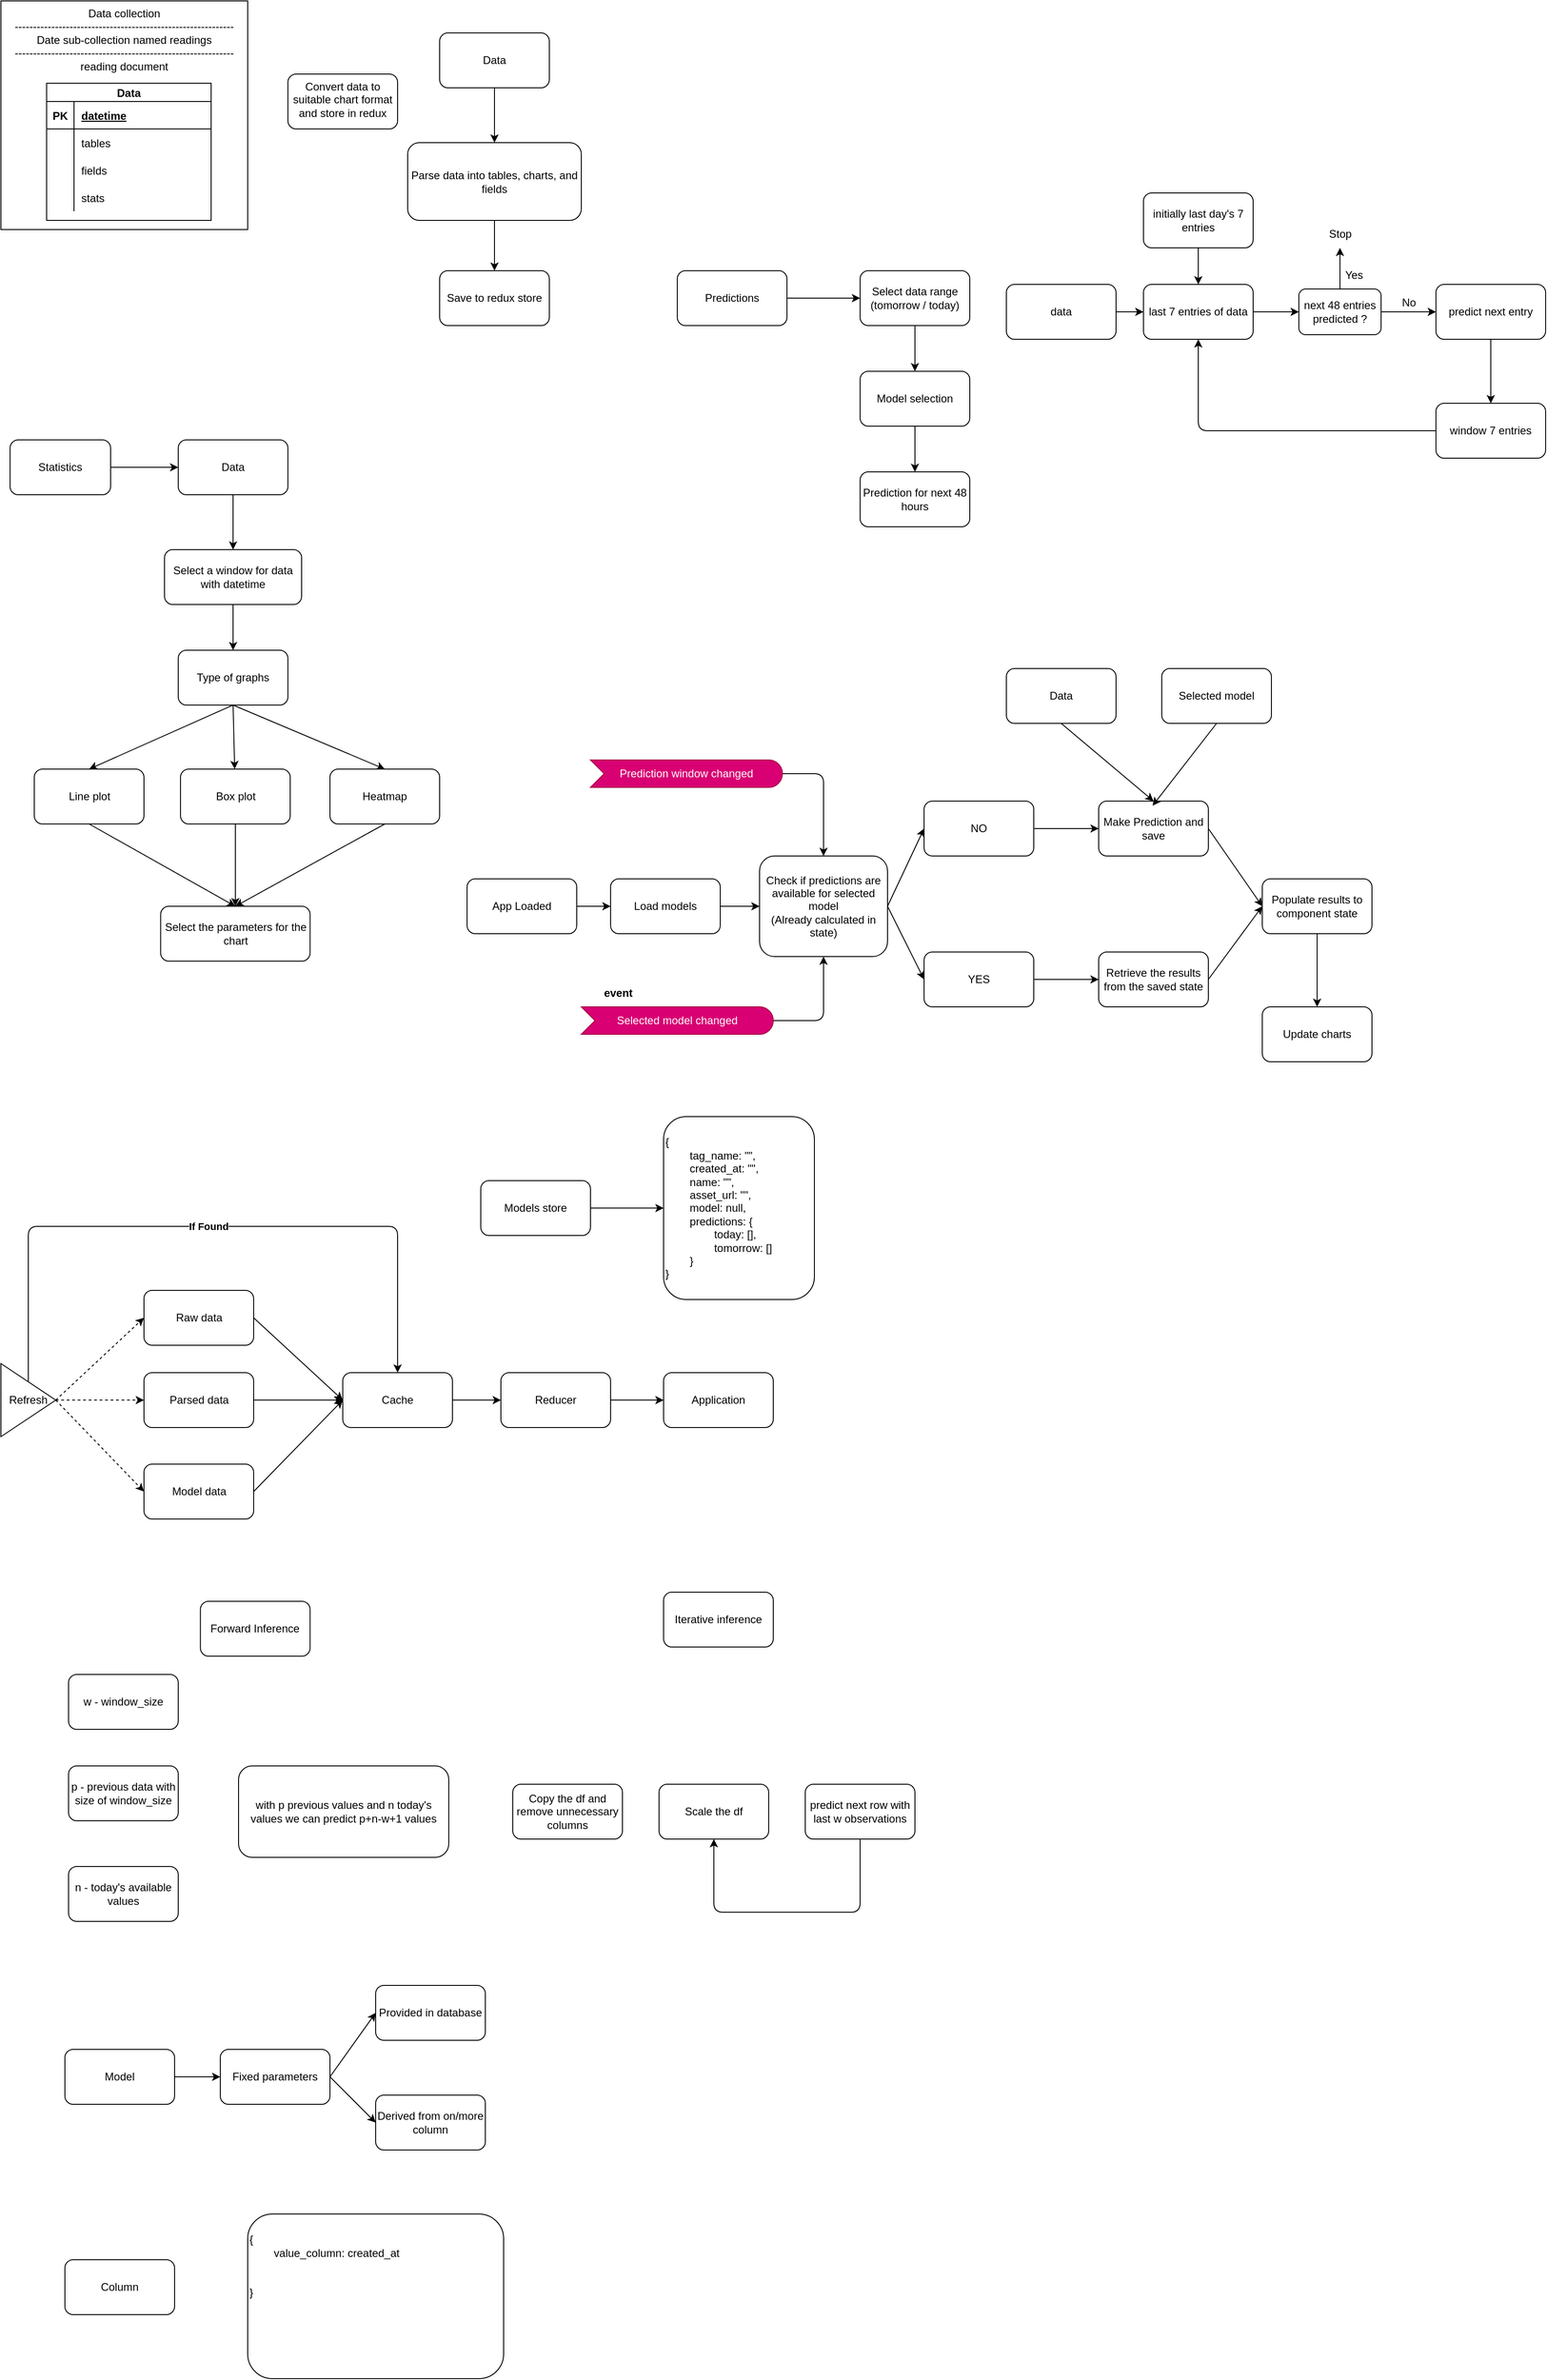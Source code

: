 <mxfile>
    <diagram id="OsiVXq3Ke1_REz8UTl2e" name="Page-1">
        <mxGraphModel dx="667" dy="476" grid="1" gridSize="10" guides="1" tooltips="1" connect="1" arrows="1" fold="1" page="1" pageScale="1" pageWidth="827" pageHeight="1169" math="0" shadow="0">
            <root>
                <mxCell id="0"/>
                <mxCell id="1" parent="0"/>
                <mxCell id="27" value="" style="group;verticalAlign=bottom;labelPosition=center;verticalLabelPosition=top;align=center;" parent="1" vertex="1" connectable="0">
                    <mxGeometry x="40" y="160" width="270" height="250" as="geometry"/>
                </mxCell>
                <mxCell id="26" value="Data collection&lt;br&gt;------------------------------------------------------------&lt;br&gt;Date sub-collection named readings&lt;br&gt;------------------------------------------------------------&lt;br&gt;reading document" style="whiteSpace=wrap;html=1;verticalAlign=top;" parent="27" vertex="1">
                    <mxGeometry width="270" height="250" as="geometry"/>
                </mxCell>
                <mxCell id="7" value="Data" style="shape=table;startSize=20;container=1;collapsible=1;childLayout=tableLayout;fixedRows=1;rowLines=0;fontStyle=1;align=center;resizeLast=1;" parent="27" vertex="1">
                    <mxGeometry x="50" y="90" width="180" height="150" as="geometry"/>
                </mxCell>
                <mxCell id="8" value="" style="shape=tableRow;horizontal=0;startSize=0;swimlaneHead=0;swimlaneBody=0;fillColor=none;collapsible=0;dropTarget=0;points=[[0,0.5],[1,0.5]];portConstraint=eastwest;top=0;left=0;right=0;bottom=1;" parent="7" vertex="1">
                    <mxGeometry y="20" width="180" height="30" as="geometry"/>
                </mxCell>
                <mxCell id="9" value="PK" style="shape=partialRectangle;connectable=0;fillColor=none;top=0;left=0;bottom=0;right=0;fontStyle=1;overflow=hidden;" parent="8" vertex="1">
                    <mxGeometry width="30" height="30" as="geometry">
                        <mxRectangle width="30" height="30" as="alternateBounds"/>
                    </mxGeometry>
                </mxCell>
                <mxCell id="10" value="datetime" style="shape=partialRectangle;connectable=0;fillColor=none;top=0;left=0;bottom=0;right=0;align=left;spacingLeft=6;fontStyle=5;overflow=hidden;" parent="8" vertex="1">
                    <mxGeometry x="30" width="150" height="30" as="geometry">
                        <mxRectangle width="150" height="30" as="alternateBounds"/>
                    </mxGeometry>
                </mxCell>
                <mxCell id="11" value="" style="shape=tableRow;horizontal=0;startSize=0;swimlaneHead=0;swimlaneBody=0;fillColor=none;collapsible=0;dropTarget=0;points=[[0,0.5],[1,0.5]];portConstraint=eastwest;top=0;left=0;right=0;bottom=0;" parent="7" vertex="1">
                    <mxGeometry y="50" width="180" height="30" as="geometry"/>
                </mxCell>
                <mxCell id="12" value="" style="shape=partialRectangle;connectable=0;fillColor=none;top=0;left=0;bottom=0;right=0;editable=1;overflow=hidden;" parent="11" vertex="1">
                    <mxGeometry width="30" height="30" as="geometry">
                        <mxRectangle width="30" height="30" as="alternateBounds"/>
                    </mxGeometry>
                </mxCell>
                <mxCell id="13" value="tables" style="shape=partialRectangle;connectable=0;fillColor=none;top=0;left=0;bottom=0;right=0;align=left;spacingLeft=6;overflow=hidden;" parent="11" vertex="1">
                    <mxGeometry x="30" width="150" height="30" as="geometry">
                        <mxRectangle width="150" height="30" as="alternateBounds"/>
                    </mxGeometry>
                </mxCell>
                <mxCell id="14" value="" style="shape=tableRow;horizontal=0;startSize=0;swimlaneHead=0;swimlaneBody=0;fillColor=none;collapsible=0;dropTarget=0;points=[[0,0.5],[1,0.5]];portConstraint=eastwest;top=0;left=0;right=0;bottom=0;" parent="7" vertex="1">
                    <mxGeometry y="80" width="180" height="30" as="geometry"/>
                </mxCell>
                <mxCell id="15" value="" style="shape=partialRectangle;connectable=0;fillColor=none;top=0;left=0;bottom=0;right=0;editable=1;overflow=hidden;" parent="14" vertex="1">
                    <mxGeometry width="30" height="30" as="geometry">
                        <mxRectangle width="30" height="30" as="alternateBounds"/>
                    </mxGeometry>
                </mxCell>
                <mxCell id="16" value="fields" style="shape=partialRectangle;connectable=0;fillColor=none;top=0;left=0;bottom=0;right=0;align=left;spacingLeft=6;overflow=hidden;" parent="14" vertex="1">
                    <mxGeometry x="30" width="150" height="30" as="geometry">
                        <mxRectangle width="150" height="30" as="alternateBounds"/>
                    </mxGeometry>
                </mxCell>
                <mxCell id="17" value="" style="shape=tableRow;horizontal=0;startSize=0;swimlaneHead=0;swimlaneBody=0;fillColor=none;collapsible=0;dropTarget=0;points=[[0,0.5],[1,0.5]];portConstraint=eastwest;top=0;left=0;right=0;bottom=0;" parent="7" vertex="1">
                    <mxGeometry y="110" width="180" height="30" as="geometry"/>
                </mxCell>
                <mxCell id="18" value="" style="shape=partialRectangle;connectable=0;fillColor=none;top=0;left=0;bottom=0;right=0;editable=1;overflow=hidden;" parent="17" vertex="1">
                    <mxGeometry width="30" height="30" as="geometry">
                        <mxRectangle width="30" height="30" as="alternateBounds"/>
                    </mxGeometry>
                </mxCell>
                <mxCell id="19" value="stats" style="shape=partialRectangle;connectable=0;fillColor=none;top=0;left=0;bottom=0;right=0;align=left;spacingLeft=6;overflow=hidden;" parent="17" vertex="1">
                    <mxGeometry x="30" width="150" height="30" as="geometry">
                        <mxRectangle width="150" height="30" as="alternateBounds"/>
                    </mxGeometry>
                </mxCell>
                <mxCell id="30" value="Convert data to suitable chart format and store in redux" style="rounded=1;whiteSpace=wrap;html=1;verticalAlign=top;" parent="1" vertex="1">
                    <mxGeometry x="354" y="240" width="120" height="60" as="geometry"/>
                </mxCell>
                <mxCell id="34" value="" style="edgeStyle=none;html=1;" parent="1" source="32" target="33" edge="1">
                    <mxGeometry relative="1" as="geometry"/>
                </mxCell>
                <mxCell id="32" value="Data" style="rounded=1;whiteSpace=wrap;html=1;" parent="1" vertex="1">
                    <mxGeometry x="520" y="195" width="120" height="60" as="geometry"/>
                </mxCell>
                <mxCell id="36" value="" style="edgeStyle=none;html=1;" parent="1" source="33" target="35" edge="1">
                    <mxGeometry relative="1" as="geometry"/>
                </mxCell>
                <mxCell id="33" value="Parse data into tables, charts, and fields" style="rounded=1;whiteSpace=wrap;html=1;" parent="1" vertex="1">
                    <mxGeometry x="485" y="315" width="190" height="85" as="geometry"/>
                </mxCell>
                <mxCell id="35" value="Save to redux store" style="rounded=1;whiteSpace=wrap;html=1;" parent="1" vertex="1">
                    <mxGeometry x="520" y="455" width="120" height="60" as="geometry"/>
                </mxCell>
                <mxCell id="39" style="edgeStyle=none;html=1;entryX=0;entryY=0.5;entryDx=0;entryDy=0;" parent="1" source="37" target="38" edge="1">
                    <mxGeometry relative="1" as="geometry"/>
                </mxCell>
                <mxCell id="37" value="Statistics" style="rounded=1;whiteSpace=wrap;html=1;" parent="1" vertex="1">
                    <mxGeometry x="50" y="640" width="110" height="60" as="geometry"/>
                </mxCell>
                <mxCell id="41" style="edgeStyle=none;html=1;exitX=0.5;exitY=1;exitDx=0;exitDy=0;entryX=0.5;entryY=0;entryDx=0;entryDy=0;" parent="1" source="38" target="40" edge="1">
                    <mxGeometry relative="1" as="geometry"/>
                </mxCell>
                <mxCell id="38" value="Data" style="rounded=1;whiteSpace=wrap;html=1;" parent="1" vertex="1">
                    <mxGeometry x="234" y="640" width="120" height="60" as="geometry"/>
                </mxCell>
                <mxCell id="43" style="edgeStyle=none;html=1;entryX=0.5;entryY=0;entryDx=0;entryDy=0;" parent="1" source="40" target="44" edge="1">
                    <mxGeometry relative="1" as="geometry">
                        <mxPoint x="294" y="890" as="targetPoint"/>
                    </mxGeometry>
                </mxCell>
                <mxCell id="40" value="Select a window for data with datetime" style="whiteSpace=wrap;html=1;rounded=1;" parent="1" vertex="1">
                    <mxGeometry x="219" y="760" width="150" height="60" as="geometry"/>
                </mxCell>
                <mxCell id="48" style="edgeStyle=none;html=1;entryX=0.5;entryY=0;entryDx=0;entryDy=0;exitX=0.5;exitY=1;exitDx=0;exitDy=0;" parent="1" source="44" target="45" edge="1">
                    <mxGeometry relative="1" as="geometry"/>
                </mxCell>
                <mxCell id="49" style="edgeStyle=none;html=1;exitX=0.5;exitY=1;exitDx=0;exitDy=0;" parent="1" source="44" target="46" edge="1">
                    <mxGeometry relative="1" as="geometry">
                        <mxPoint x="350" y="970" as="sourcePoint"/>
                    </mxGeometry>
                </mxCell>
                <mxCell id="50" style="edgeStyle=none;html=1;exitX=0.5;exitY=1;exitDx=0;exitDy=0;entryX=0.5;entryY=0;entryDx=0;entryDy=0;" parent="1" source="44" target="47" edge="1">
                    <mxGeometry relative="1" as="geometry"/>
                </mxCell>
                <mxCell id="44" value="Type of graphs" style="rounded=1;whiteSpace=wrap;html=1;" parent="1" vertex="1">
                    <mxGeometry x="234" y="870" width="120" height="60" as="geometry"/>
                </mxCell>
                <mxCell id="52" style="edgeStyle=none;html=1;exitX=0.5;exitY=1;exitDx=0;exitDy=0;entryX=0.5;entryY=0;entryDx=0;entryDy=0;" parent="1" source="45" target="51" edge="1">
                    <mxGeometry relative="1" as="geometry"/>
                </mxCell>
                <mxCell id="45" value="Line plot" style="whiteSpace=wrap;html=1;rounded=1;" parent="1" vertex="1">
                    <mxGeometry x="76.5" y="1000" width="120" height="60" as="geometry"/>
                </mxCell>
                <mxCell id="53" style="edgeStyle=none;html=1;exitX=0.5;exitY=1;exitDx=0;exitDy=0;entryX=0.5;entryY=0;entryDx=0;entryDy=0;" parent="1" source="46" target="51" edge="1">
                    <mxGeometry relative="1" as="geometry">
                        <mxPoint x="296" y="1160" as="targetPoint"/>
                    </mxGeometry>
                </mxCell>
                <mxCell id="46" value="Box plot" style="whiteSpace=wrap;html=1;rounded=1;" parent="1" vertex="1">
                    <mxGeometry x="236.5" y="1000" width="120" height="60" as="geometry"/>
                </mxCell>
                <mxCell id="54" style="edgeStyle=none;html=1;exitX=0.5;exitY=1;exitDx=0;exitDy=0;entryX=0.5;entryY=0;entryDx=0;entryDy=0;" parent="1" source="47" target="51" edge="1">
                    <mxGeometry relative="1" as="geometry">
                        <mxPoint x="290" y="1160" as="targetPoint"/>
                    </mxGeometry>
                </mxCell>
                <mxCell id="47" value="Heatmap" style="whiteSpace=wrap;html=1;rounded=1;" parent="1" vertex="1">
                    <mxGeometry x="400" y="1000" width="120" height="60" as="geometry"/>
                </mxCell>
                <mxCell id="51" value="Select the parameters for the chart" style="whiteSpace=wrap;html=1;rounded=1;" parent="1" vertex="1">
                    <mxGeometry x="214.75" y="1150" width="163.5" height="60" as="geometry"/>
                </mxCell>
                <mxCell id="57" style="edgeStyle=none;html=1;exitX=1;exitY=0.5;exitDx=0;exitDy=0;" parent="1" source="55" target="56" edge="1">
                    <mxGeometry relative="1" as="geometry"/>
                </mxCell>
                <mxCell id="55" value="Predictions" style="rounded=1;whiteSpace=wrap;html=1;" parent="1" vertex="1">
                    <mxGeometry x="780" y="455" width="120" height="60" as="geometry"/>
                </mxCell>
                <mxCell id="59" style="edgeStyle=none;html=1;entryX=0.5;entryY=0;entryDx=0;entryDy=0;exitX=0.5;exitY=1;exitDx=0;exitDy=0;" parent="1" source="56" target="58" edge="1">
                    <mxGeometry relative="1" as="geometry"/>
                </mxCell>
                <mxCell id="56" value="Select data range (tomorrow / today)" style="whiteSpace=wrap;html=1;rounded=1;" parent="1" vertex="1">
                    <mxGeometry x="980" y="455" width="120" height="60" as="geometry"/>
                </mxCell>
                <mxCell id="61" style="edgeStyle=none;html=1;exitX=0.5;exitY=1;exitDx=0;exitDy=0;" parent="1" source="58" target="60" edge="1">
                    <mxGeometry relative="1" as="geometry"/>
                </mxCell>
                <mxCell id="58" value="Model selection" style="whiteSpace=wrap;html=1;rounded=1;" parent="1" vertex="1">
                    <mxGeometry x="980" y="565" width="120" height="60" as="geometry"/>
                </mxCell>
                <mxCell id="60" value="Prediction for next 48 hours" style="whiteSpace=wrap;html=1;rounded=1;" parent="1" vertex="1">
                    <mxGeometry x="980" y="675" width="120" height="60" as="geometry"/>
                </mxCell>
                <mxCell id="73" value="" style="edgeStyle=none;html=1;" parent="1" source="69" target="72" edge="1">
                    <mxGeometry relative="1" as="geometry"/>
                </mxCell>
                <mxCell id="69" value="App Loaded" style="rounded=1;whiteSpace=wrap;html=1;" parent="1" vertex="1">
                    <mxGeometry x="550" y="1120" width="120" height="60" as="geometry"/>
                </mxCell>
                <mxCell id="75" value="" style="edgeStyle=none;html=1;" parent="1" source="72" target="74" edge="1">
                    <mxGeometry relative="1" as="geometry"/>
                </mxCell>
                <mxCell id="72" value="Load models" style="rounded=1;whiteSpace=wrap;html=1;" parent="1" vertex="1">
                    <mxGeometry x="707" y="1120" width="120" height="60" as="geometry"/>
                </mxCell>
                <mxCell id="77" value="" style="edgeStyle=none;html=1;exitX=1;exitY=0.5;exitDx=0;exitDy=0;entryX=0;entryY=0.5;entryDx=0;entryDy=0;" parent="1" source="74" target="76" edge="1">
                    <mxGeometry relative="1" as="geometry">
                        <mxPoint x="1020" y="1110" as="sourcePoint"/>
                        <mxPoint x="1075" y="1095" as="targetPoint"/>
                    </mxGeometry>
                </mxCell>
                <mxCell id="79" style="edgeStyle=none;html=1;exitX=1;exitY=0.5;exitDx=0;exitDy=0;entryX=0;entryY=0.5;entryDx=0;entryDy=0;" parent="1" source="74" target="78" edge="1">
                    <mxGeometry relative="1" as="geometry"/>
                </mxCell>
                <mxCell id="74" value="Check if predictions are available for selected model &lt;br&gt;(Already calculated in state)" style="rounded=1;whiteSpace=wrap;html=1;" parent="1" vertex="1">
                    <mxGeometry x="870" y="1095" width="140" height="110" as="geometry"/>
                </mxCell>
                <mxCell id="81" value="" style="edgeStyle=none;html=1;" parent="1" source="76" target="80" edge="1">
                    <mxGeometry relative="1" as="geometry"/>
                </mxCell>
                <mxCell id="76" value="NO" style="rounded=1;whiteSpace=wrap;html=1;" parent="1" vertex="1">
                    <mxGeometry x="1050" y="1035" width="120" height="60" as="geometry"/>
                </mxCell>
                <mxCell id="88" style="edgeStyle=none;html=1;entryX=0;entryY=0.5;entryDx=0;entryDy=0;" parent="1" source="78" target="87" edge="1">
                    <mxGeometry relative="1" as="geometry"/>
                </mxCell>
                <mxCell id="78" value="YES" style="rounded=1;whiteSpace=wrap;html=1;" parent="1" vertex="1">
                    <mxGeometry x="1050" y="1200" width="120" height="60" as="geometry"/>
                </mxCell>
                <mxCell id="90" style="edgeStyle=none;html=1;exitX=1;exitY=0.5;exitDx=0;exitDy=0;entryX=0;entryY=0.5;entryDx=0;entryDy=0;" parent="1" source="80" target="89" edge="1">
                    <mxGeometry relative="1" as="geometry"/>
                </mxCell>
                <mxCell id="80" value="Make Prediction and save" style="rounded=1;whiteSpace=wrap;html=1;" parent="1" vertex="1">
                    <mxGeometry x="1241" y="1035" width="120" height="60" as="geometry"/>
                </mxCell>
                <mxCell id="85" style="edgeStyle=none;html=1;exitX=0.5;exitY=1;exitDx=0;exitDy=0;entryX=0.5;entryY=0;entryDx=0;entryDy=0;" parent="1" source="82" target="80" edge="1">
                    <mxGeometry relative="1" as="geometry"/>
                </mxCell>
                <mxCell id="82" value="Data" style="rounded=1;whiteSpace=wrap;html=1;" parent="1" vertex="1">
                    <mxGeometry x="1140" y="890" width="120" height="60" as="geometry"/>
                </mxCell>
                <mxCell id="86" style="edgeStyle=none;html=1;exitX=0.5;exitY=1;exitDx=0;exitDy=0;" parent="1" source="83" edge="1">
                    <mxGeometry relative="1" as="geometry">
                        <mxPoint x="1300" y="1040" as="targetPoint"/>
                    </mxGeometry>
                </mxCell>
                <mxCell id="83" value="Selected model" style="rounded=1;whiteSpace=wrap;html=1;" parent="1" vertex="1">
                    <mxGeometry x="1310" y="890" width="120" height="60" as="geometry"/>
                </mxCell>
                <mxCell id="91" style="edgeStyle=none;html=1;exitX=1;exitY=0.5;exitDx=0;exitDy=0;entryX=0;entryY=0.5;entryDx=0;entryDy=0;" parent="1" source="87" target="89" edge="1">
                    <mxGeometry relative="1" as="geometry"/>
                </mxCell>
                <mxCell id="87" value="Retrieve the results from the saved state" style="rounded=1;whiteSpace=wrap;html=1;" parent="1" vertex="1">
                    <mxGeometry x="1241" y="1200" width="120" height="60" as="geometry"/>
                </mxCell>
                <mxCell id="93" style="edgeStyle=none;html=1;entryX=0.5;entryY=0;entryDx=0;entryDy=0;" parent="1" source="89" target="92" edge="1">
                    <mxGeometry relative="1" as="geometry"/>
                </mxCell>
                <mxCell id="89" value="Populate results to component state" style="rounded=1;whiteSpace=wrap;html=1;" parent="1" vertex="1">
                    <mxGeometry x="1420" y="1120" width="120" height="60" as="geometry"/>
                </mxCell>
                <mxCell id="92" value="Update charts" style="rounded=1;whiteSpace=wrap;html=1;" parent="1" vertex="1">
                    <mxGeometry x="1420" y="1260" width="120" height="60" as="geometry"/>
                </mxCell>
                <mxCell id="95" style="edgeStyle=none;html=1;exitX=1;exitY=0.5;exitDx=0;exitDy=0;exitPerimeter=0;entryX=0.5;entryY=1;entryDx=0;entryDy=0;" parent="1" source="94" target="74" edge="1">
                    <mxGeometry relative="1" as="geometry">
                        <Array as="points">
                            <mxPoint x="940" y="1275"/>
                        </Array>
                    </mxGeometry>
                </mxCell>
                <mxCell id="94" value="Selected model changed" style="html=1;outlineConnect=0;whiteSpace=wrap;fillColor=#d80073;shape=mxgraph.archimate3.event;fontColor=#ffffff;strokeColor=#A50040;" parent="1" vertex="1">
                    <mxGeometry x="675" y="1260" width="210" height="30" as="geometry"/>
                </mxCell>
                <mxCell id="96" value="event" style="text;html=1;align=center;verticalAlign=middle;resizable=0;points=[];autosize=1;strokeColor=none;fillColor=none;fontStyle=1" parent="1" vertex="1">
                    <mxGeometry x="690" y="1230" width="50" height="30" as="geometry"/>
                </mxCell>
                <mxCell id="98" style="edgeStyle=none;html=1;exitX=1;exitY=0.5;exitDx=0;exitDy=0;exitPerimeter=0;entryX=0.5;entryY=0;entryDx=0;entryDy=0;" parent="1" source="97" target="74" edge="1">
                    <mxGeometry relative="1" as="geometry">
                        <Array as="points">
                            <mxPoint x="940" y="1005"/>
                        </Array>
                    </mxGeometry>
                </mxCell>
                <mxCell id="97" value="Prediction window changed" style="html=1;outlineConnect=0;whiteSpace=wrap;fillColor=#d80073;shape=mxgraph.archimate3.event;fontColor=#ffffff;strokeColor=#A50040;" parent="1" vertex="1">
                    <mxGeometry x="685" y="990" width="210" height="30" as="geometry"/>
                </mxCell>
                <mxCell id="101" style="edgeStyle=none;html=1;entryX=0;entryY=0.5;entryDx=0;entryDy=0;" parent="1" source="99" target="100" edge="1">
                    <mxGeometry relative="1" as="geometry"/>
                </mxCell>
                <mxCell id="99" value="Models store" style="rounded=1;whiteSpace=wrap;html=1;" parent="1" vertex="1">
                    <mxGeometry x="565" y="1450" width="120" height="60" as="geometry"/>
                </mxCell>
                <mxCell id="100" value="&lt;br&gt;{&lt;br&gt;&lt;span style=&quot;white-space: pre;&quot;&gt;&#9;&lt;/span&gt;tag_name: &quot;&quot;,&lt;br&gt;&lt;span style=&quot;white-space: pre;&quot;&gt;&#9;&lt;/span&gt;created_at: &quot;&quot;,&lt;br&gt;&lt;span style=&quot;white-space: pre;&quot;&gt;&#9;&lt;/span&gt;name: &quot;&quot;,&lt;br&gt;&lt;span style=&quot;white-space: pre;&quot;&gt;&#9;&lt;/span&gt;asset_url: &quot;&quot;,&lt;br&gt;&lt;span style=&quot;white-space: pre;&quot;&gt;&#9;&lt;/span&gt;model: null,&lt;br&gt;&lt;span style=&quot;white-space: pre;&quot;&gt;&#9;&lt;/span&gt;predictions: {&lt;br&gt;&lt;span style=&quot;white-space: pre;&quot;&gt;&#9;&lt;span style=&quot;white-space: pre;&quot;&gt;&#9;&lt;/span&gt;today: [],&lt;br/&gt;&lt;/span&gt;&lt;span style=&quot;white-space: pre;&quot;&gt;&#9;&lt;/span&gt;&lt;span style=&quot;white-space: pre;&quot;&gt;&#9;&lt;/span&gt;tomorrow: []&lt;br&gt;&lt;span style=&quot;white-space: pre;&quot;&gt;&#9;&lt;/span&gt;}&lt;br&gt;}" style="rounded=1;whiteSpace=wrap;html=1;align=left;verticalAlign=top;" parent="1" vertex="1">
                    <mxGeometry x="765" y="1380" width="165" height="200" as="geometry"/>
                </mxCell>
                <mxCell id="105" value="" style="edgeStyle=none;html=1;" parent="1" source="102" target="103" edge="1">
                    <mxGeometry relative="1" as="geometry"/>
                </mxCell>
                <mxCell id="102" value="data" style="rounded=1;whiteSpace=wrap;html=1;" parent="1" vertex="1">
                    <mxGeometry x="1140" y="470" width="120" height="60" as="geometry"/>
                </mxCell>
                <mxCell id="114" value="" style="edgeStyle=none;html=1;" parent="1" source="103" target="111" edge="1">
                    <mxGeometry relative="1" as="geometry"/>
                </mxCell>
                <mxCell id="103" value="last 7 entries of data" style="rounded=1;whiteSpace=wrap;html=1;" parent="1" vertex="1">
                    <mxGeometry x="1290" y="470" width="120" height="60" as="geometry"/>
                </mxCell>
                <mxCell id="107" style="edgeStyle=none;html=1;entryX=0.5;entryY=0;entryDx=0;entryDy=0;" parent="1" source="106" target="108" edge="1">
                    <mxGeometry relative="1" as="geometry">
                        <mxPoint x="1590" y="600" as="targetPoint"/>
                    </mxGeometry>
                </mxCell>
                <mxCell id="106" value="predict next entry" style="rounded=1;whiteSpace=wrap;html=1;" parent="1" vertex="1">
                    <mxGeometry x="1610" y="470" width="120" height="60" as="geometry"/>
                </mxCell>
                <mxCell id="109" style="edgeStyle=none;html=1;entryX=0.5;entryY=1;entryDx=0;entryDy=0;" parent="1" source="108" target="103" edge="1">
                    <mxGeometry relative="1" as="geometry">
                        <Array as="points">
                            <mxPoint x="1350" y="630"/>
                        </Array>
                    </mxGeometry>
                </mxCell>
                <mxCell id="108" value="window 7 entries" style="rounded=1;whiteSpace=wrap;html=1;" parent="1" vertex="1">
                    <mxGeometry x="1610" y="600" width="120" height="60" as="geometry"/>
                </mxCell>
                <mxCell id="112" style="edgeStyle=none;html=1;exitX=1;exitY=0.5;exitDx=0;exitDy=0;" parent="1" source="111" target="106" edge="1">
                    <mxGeometry relative="1" as="geometry"/>
                </mxCell>
                <mxCell id="115" style="edgeStyle=none;html=1;exitX=0.5;exitY=0;exitDx=0;exitDy=0;" parent="1" source="111" edge="1">
                    <mxGeometry relative="1" as="geometry">
                        <mxPoint x="1505" y="430" as="targetPoint"/>
                    </mxGeometry>
                </mxCell>
                <mxCell id="111" value="next 48 entries predicted ?" style="rounded=1;whiteSpace=wrap;html=1;" parent="1" vertex="1">
                    <mxGeometry x="1460" y="475" width="90" height="50" as="geometry"/>
                </mxCell>
                <mxCell id="113" value="No" style="text;html=1;align=center;verticalAlign=middle;resizable=0;points=[];autosize=1;strokeColor=none;fillColor=none;" parent="1" vertex="1">
                    <mxGeometry x="1560" y="475" width="40" height="30" as="geometry"/>
                </mxCell>
                <mxCell id="116" value="Yes" style="text;html=1;align=center;verticalAlign=middle;resizable=0;points=[];autosize=1;strokeColor=none;fillColor=none;" parent="1" vertex="1">
                    <mxGeometry x="1500" y="445" width="40" height="30" as="geometry"/>
                </mxCell>
                <mxCell id="117" value="Stop" style="text;html=1;align=center;verticalAlign=middle;resizable=0;points=[];autosize=1;strokeColor=none;fillColor=none;" parent="1" vertex="1">
                    <mxGeometry x="1480" y="400" width="50" height="30" as="geometry"/>
                </mxCell>
                <mxCell id="119" style="edgeStyle=none;html=1;entryX=0.5;entryY=0;entryDx=0;entryDy=0;" parent="1" source="118" target="103" edge="1">
                    <mxGeometry relative="1" as="geometry"/>
                </mxCell>
                <mxCell id="118" value="initially last day's 7 entries" style="whiteSpace=wrap;html=1;rounded=1;" parent="1" vertex="1">
                    <mxGeometry x="1290" y="370" width="120" height="60" as="geometry"/>
                </mxCell>
                <mxCell id="128" style="edgeStyle=none;html=1;exitX=1;exitY=0.5;exitDx=0;exitDy=0;entryX=0;entryY=0.5;entryDx=0;entryDy=0;" parent="1" source="120" target="123" edge="1">
                    <mxGeometry relative="1" as="geometry"/>
                </mxCell>
                <mxCell id="120" value="Raw data" style="rounded=1;whiteSpace=wrap;html=1;" parent="1" vertex="1">
                    <mxGeometry x="196.5" y="1570" width="120" height="60" as="geometry"/>
                </mxCell>
                <mxCell id="129" style="edgeStyle=none;html=1;exitX=1;exitY=0.5;exitDx=0;exitDy=0;entryX=0;entryY=0.5;entryDx=0;entryDy=0;" parent="1" source="121" target="123" edge="1">
                    <mxGeometry relative="1" as="geometry">
                        <mxPoint x="420" y="1700" as="targetPoint"/>
                    </mxGeometry>
                </mxCell>
                <mxCell id="121" value="Parsed data" style="rounded=1;whiteSpace=wrap;html=1;" parent="1" vertex="1">
                    <mxGeometry x="196.5" y="1660" width="120" height="60" as="geometry"/>
                </mxCell>
                <mxCell id="130" style="edgeStyle=none;html=1;exitX=1;exitY=0.5;exitDx=0;exitDy=0;entryX=0;entryY=0.5;entryDx=0;entryDy=0;" parent="1" source="122" target="123" edge="1">
                    <mxGeometry relative="1" as="geometry">
                        <mxPoint x="420" y="1700" as="targetPoint"/>
                    </mxGeometry>
                </mxCell>
                <mxCell id="122" value="Model data" style="rounded=1;whiteSpace=wrap;html=1;" parent="1" vertex="1">
                    <mxGeometry x="196.5" y="1760" width="120" height="60" as="geometry"/>
                </mxCell>
                <mxCell id="136" value="" style="edgeStyle=none;html=1;" parent="1" source="123" target="135" edge="1">
                    <mxGeometry relative="1" as="geometry">
                        <Array as="points">
                            <mxPoint x="570" y="1690"/>
                        </Array>
                    </mxGeometry>
                </mxCell>
                <mxCell id="123" value="Cache" style="rounded=1;whiteSpace=wrap;html=1;" parent="1" vertex="1">
                    <mxGeometry x="414" y="1660" width="120" height="60" as="geometry"/>
                </mxCell>
                <mxCell id="125" style="edgeStyle=none;html=1;entryX=0;entryY=0.5;entryDx=0;entryDy=0;exitX=1;exitY=0.5;exitDx=0;exitDy=0;dashed=1;" parent="1" source="124" target="120" edge="1">
                    <mxGeometry relative="1" as="geometry">
                        <mxPoint x="140" y="1690" as="sourcePoint"/>
                    </mxGeometry>
                </mxCell>
                <mxCell id="126" style="edgeStyle=none;html=1;exitX=1;exitY=0.5;exitDx=0;exitDy=0;entryX=0;entryY=0.5;entryDx=0;entryDy=0;dashed=1;" parent="1" source="124" target="121" edge="1">
                    <mxGeometry relative="1" as="geometry"/>
                </mxCell>
                <mxCell id="127" style="edgeStyle=none;html=1;exitX=1;exitY=0.5;exitDx=0;exitDy=0;entryX=0;entryY=0.5;entryDx=0;entryDy=0;dashed=1;" parent="1" source="124" target="122" edge="1">
                    <mxGeometry relative="1" as="geometry"/>
                </mxCell>
                <mxCell id="134" value="If Found" style="edgeStyle=none;html=1;exitX=0.5;exitY=0;exitDx=0;exitDy=0;entryX=0.5;entryY=0;entryDx=0;entryDy=0;fontStyle=1" parent="1" source="124" target="123" edge="1">
                    <mxGeometry relative="1" as="geometry">
                        <mxPoint x="520" y="1510" as="targetPoint"/>
                        <Array as="points">
                            <mxPoint x="70" y="1500"/>
                            <mxPoint x="474" y="1500"/>
                        </Array>
                    </mxGeometry>
                </mxCell>
                <mxCell id="124" value="Refresh" style="triangle;whiteSpace=wrap;html=1;" parent="1" vertex="1">
                    <mxGeometry x="40" y="1650" width="60" height="80" as="geometry"/>
                </mxCell>
                <mxCell id="138" style="edgeStyle=none;html=1;exitX=1;exitY=0.5;exitDx=0;exitDy=0;entryX=0;entryY=0.5;entryDx=0;entryDy=0;" parent="1" source="135" target="137" edge="1">
                    <mxGeometry relative="1" as="geometry"/>
                </mxCell>
                <mxCell id="135" value="Reducer" style="whiteSpace=wrap;html=1;rounded=1;" parent="1" vertex="1">
                    <mxGeometry x="587" y="1660" width="120" height="60" as="geometry"/>
                </mxCell>
                <mxCell id="137" value="Application" style="rounded=1;whiteSpace=wrap;html=1;" parent="1" vertex="1">
                    <mxGeometry x="765" y="1660" width="120" height="60" as="geometry"/>
                </mxCell>
                <mxCell id="139" value="Forward Inference" style="rounded=1;whiteSpace=wrap;html=1;" vertex="1" parent="1">
                    <mxGeometry x="258.25" y="1910" width="120" height="60" as="geometry"/>
                </mxCell>
                <mxCell id="140" value="p - previous data with size of window_size" style="rounded=1;whiteSpace=wrap;html=1;" vertex="1" parent="1">
                    <mxGeometry x="114" y="2090" width="120" height="60" as="geometry"/>
                </mxCell>
                <mxCell id="142" value="n - today's available values" style="rounded=1;whiteSpace=wrap;html=1;" vertex="1" parent="1">
                    <mxGeometry x="114" y="2200" width="120" height="60" as="geometry"/>
                </mxCell>
                <mxCell id="143" value="with p previous values and n today's values we can predict p+n-w+1 values" style="rounded=1;whiteSpace=wrap;html=1;" vertex="1" parent="1">
                    <mxGeometry x="300" y="2090" width="230" height="100" as="geometry"/>
                </mxCell>
                <mxCell id="144" value="w - window_size" style="rounded=1;whiteSpace=wrap;html=1;" vertex="1" parent="1">
                    <mxGeometry x="114" y="1990" width="120" height="60" as="geometry"/>
                </mxCell>
                <mxCell id="146" value="Iterative inference" style="rounded=1;whiteSpace=wrap;html=1;" vertex="1" parent="1">
                    <mxGeometry x="765" y="1900" width="120" height="60" as="geometry"/>
                </mxCell>
                <mxCell id="147" value="Copy the df and remove unnecessary columns" style="rounded=1;whiteSpace=wrap;html=1;" vertex="1" parent="1">
                    <mxGeometry x="600" y="2110" width="120" height="60" as="geometry"/>
                </mxCell>
                <mxCell id="148" value="Scale the df" style="rounded=1;whiteSpace=wrap;html=1;" vertex="1" parent="1">
                    <mxGeometry x="760" y="2110" width="120" height="60" as="geometry"/>
                </mxCell>
                <mxCell id="150" style="edgeStyle=none;html=1;exitX=0.5;exitY=1;exitDx=0;exitDy=0;entryX=0.5;entryY=1;entryDx=0;entryDy=0;" edge="1" parent="1" source="149" target="148">
                    <mxGeometry relative="1" as="geometry">
                        <Array as="points">
                            <mxPoint x="980" y="2250"/>
                            <mxPoint x="900" y="2250"/>
                            <mxPoint x="820" y="2250"/>
                        </Array>
                    </mxGeometry>
                </mxCell>
                <mxCell id="149" value="predict next row with last w observations" style="rounded=1;whiteSpace=wrap;html=1;" vertex="1" parent="1">
                    <mxGeometry x="920" y="2110" width="120" height="60" as="geometry"/>
                </mxCell>
                <mxCell id="153" value="" style="edgeStyle=none;html=1;" edge="1" parent="1" source="151" target="152">
                    <mxGeometry relative="1" as="geometry"/>
                </mxCell>
                <mxCell id="151" value="Model" style="rounded=1;whiteSpace=wrap;html=1;" vertex="1" parent="1">
                    <mxGeometry x="110" y="2400" width="120" height="60" as="geometry"/>
                </mxCell>
                <mxCell id="156" style="edgeStyle=none;html=1;exitX=1;exitY=0.5;exitDx=0;exitDy=0;entryX=0;entryY=0.5;entryDx=0;entryDy=0;" edge="1" parent="1" source="152" target="154">
                    <mxGeometry relative="1" as="geometry"/>
                </mxCell>
                <mxCell id="157" style="edgeStyle=none;html=1;exitX=1;exitY=0.5;exitDx=0;exitDy=0;entryX=0;entryY=0.5;entryDx=0;entryDy=0;" edge="1" parent="1" source="152" target="155">
                    <mxGeometry relative="1" as="geometry"/>
                </mxCell>
                <mxCell id="152" value="Fixed parameters" style="whiteSpace=wrap;html=1;rounded=1;" vertex="1" parent="1">
                    <mxGeometry x="280" y="2400" width="120" height="60" as="geometry"/>
                </mxCell>
                <mxCell id="154" value="Provided in database" style="whiteSpace=wrap;html=1;rounded=1;" vertex="1" parent="1">
                    <mxGeometry x="450" y="2330" width="120" height="60" as="geometry"/>
                </mxCell>
                <mxCell id="155" value="Derived from on/more column" style="whiteSpace=wrap;html=1;rounded=1;" vertex="1" parent="1">
                    <mxGeometry x="450" y="2450" width="120" height="60" as="geometry"/>
                </mxCell>
                <mxCell id="158" value="Column" style="whiteSpace=wrap;html=1;rounded=1;" vertex="1" parent="1">
                    <mxGeometry x="110" y="2630" width="120" height="60" as="geometry"/>
                </mxCell>
                <mxCell id="159" value="&lt;br&gt;{&lt;br&gt;&lt;span style=&quot;white-space: pre;&quot;&gt;&#9;&lt;/span&gt;value_column: created_at&lt;br&gt;&lt;br&gt;&lt;span style=&quot;white-space: pre;&quot;&gt;&#9;&lt;/span&gt;&lt;br&gt;}" style="whiteSpace=wrap;html=1;rounded=1;verticalAlign=top;align=left;" vertex="1" parent="1">
                    <mxGeometry x="310" y="2580" width="280" height="180" as="geometry"/>
                </mxCell>
            </root>
        </mxGraphModel>
    </diagram>
</mxfile>